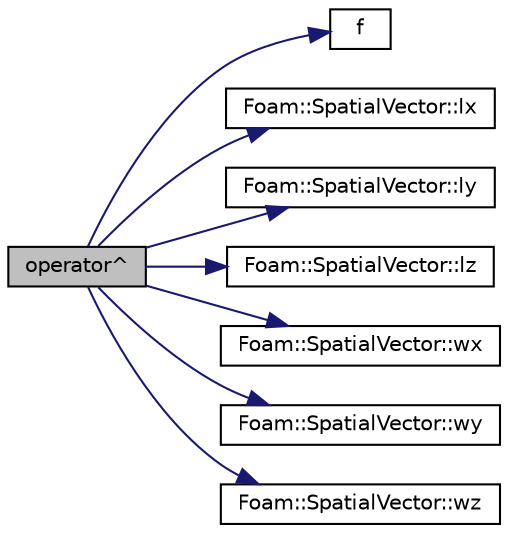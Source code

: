 digraph "operator^"
{
  bgcolor="transparent";
  edge [fontname="Helvetica",fontsize="10",labelfontname="Helvetica",labelfontsize="10"];
  node [fontname="Helvetica",fontsize="10",shape=record];
  rankdir="LR";
  Node1 [label="operator^",height=0.2,width=0.4,color="black", fillcolor="grey75", style="filled", fontcolor="black"];
  Node1 -> Node2 [color="midnightblue",fontsize="10",style="solid",fontname="Helvetica"];
  Node2 [label="f",height=0.2,width=0.4,color="black",URL="$a04068.html#a888be93833ac7a23170555c69c690288"];
  Node1 -> Node3 [color="midnightblue",fontsize="10",style="solid",fontname="Helvetica"];
  Node3 [label="Foam::SpatialVector::lx",height=0.2,width=0.4,color="black",URL="$a02476.html#aaed91e5c347e6b83531db30cb0a0adba"];
  Node1 -> Node4 [color="midnightblue",fontsize="10",style="solid",fontname="Helvetica"];
  Node4 [label="Foam::SpatialVector::ly",height=0.2,width=0.4,color="black",URL="$a02476.html#a95bd73aab1d2123e6747aff9f3b5cc91"];
  Node1 -> Node5 [color="midnightblue",fontsize="10",style="solid",fontname="Helvetica"];
  Node5 [label="Foam::SpatialVector::lz",height=0.2,width=0.4,color="black",URL="$a02476.html#abd43bd8c989fc7307e815f25244f1f69"];
  Node1 -> Node6 [color="midnightblue",fontsize="10",style="solid",fontname="Helvetica"];
  Node6 [label="Foam::SpatialVector::wx",height=0.2,width=0.4,color="black",URL="$a02476.html#a3be53e95446e4baa0a8b9f1722febac9"];
  Node1 -> Node7 [color="midnightblue",fontsize="10",style="solid",fontname="Helvetica"];
  Node7 [label="Foam::SpatialVector::wy",height=0.2,width=0.4,color="black",URL="$a02476.html#a1215bc98cfb704b833ba5f74dec7a776"];
  Node1 -> Node8 [color="midnightblue",fontsize="10",style="solid",fontname="Helvetica"];
  Node8 [label="Foam::SpatialVector::wz",height=0.2,width=0.4,color="black",URL="$a02476.html#aa2492a12a30c6b27a7ebd8e173087e8c"];
}
